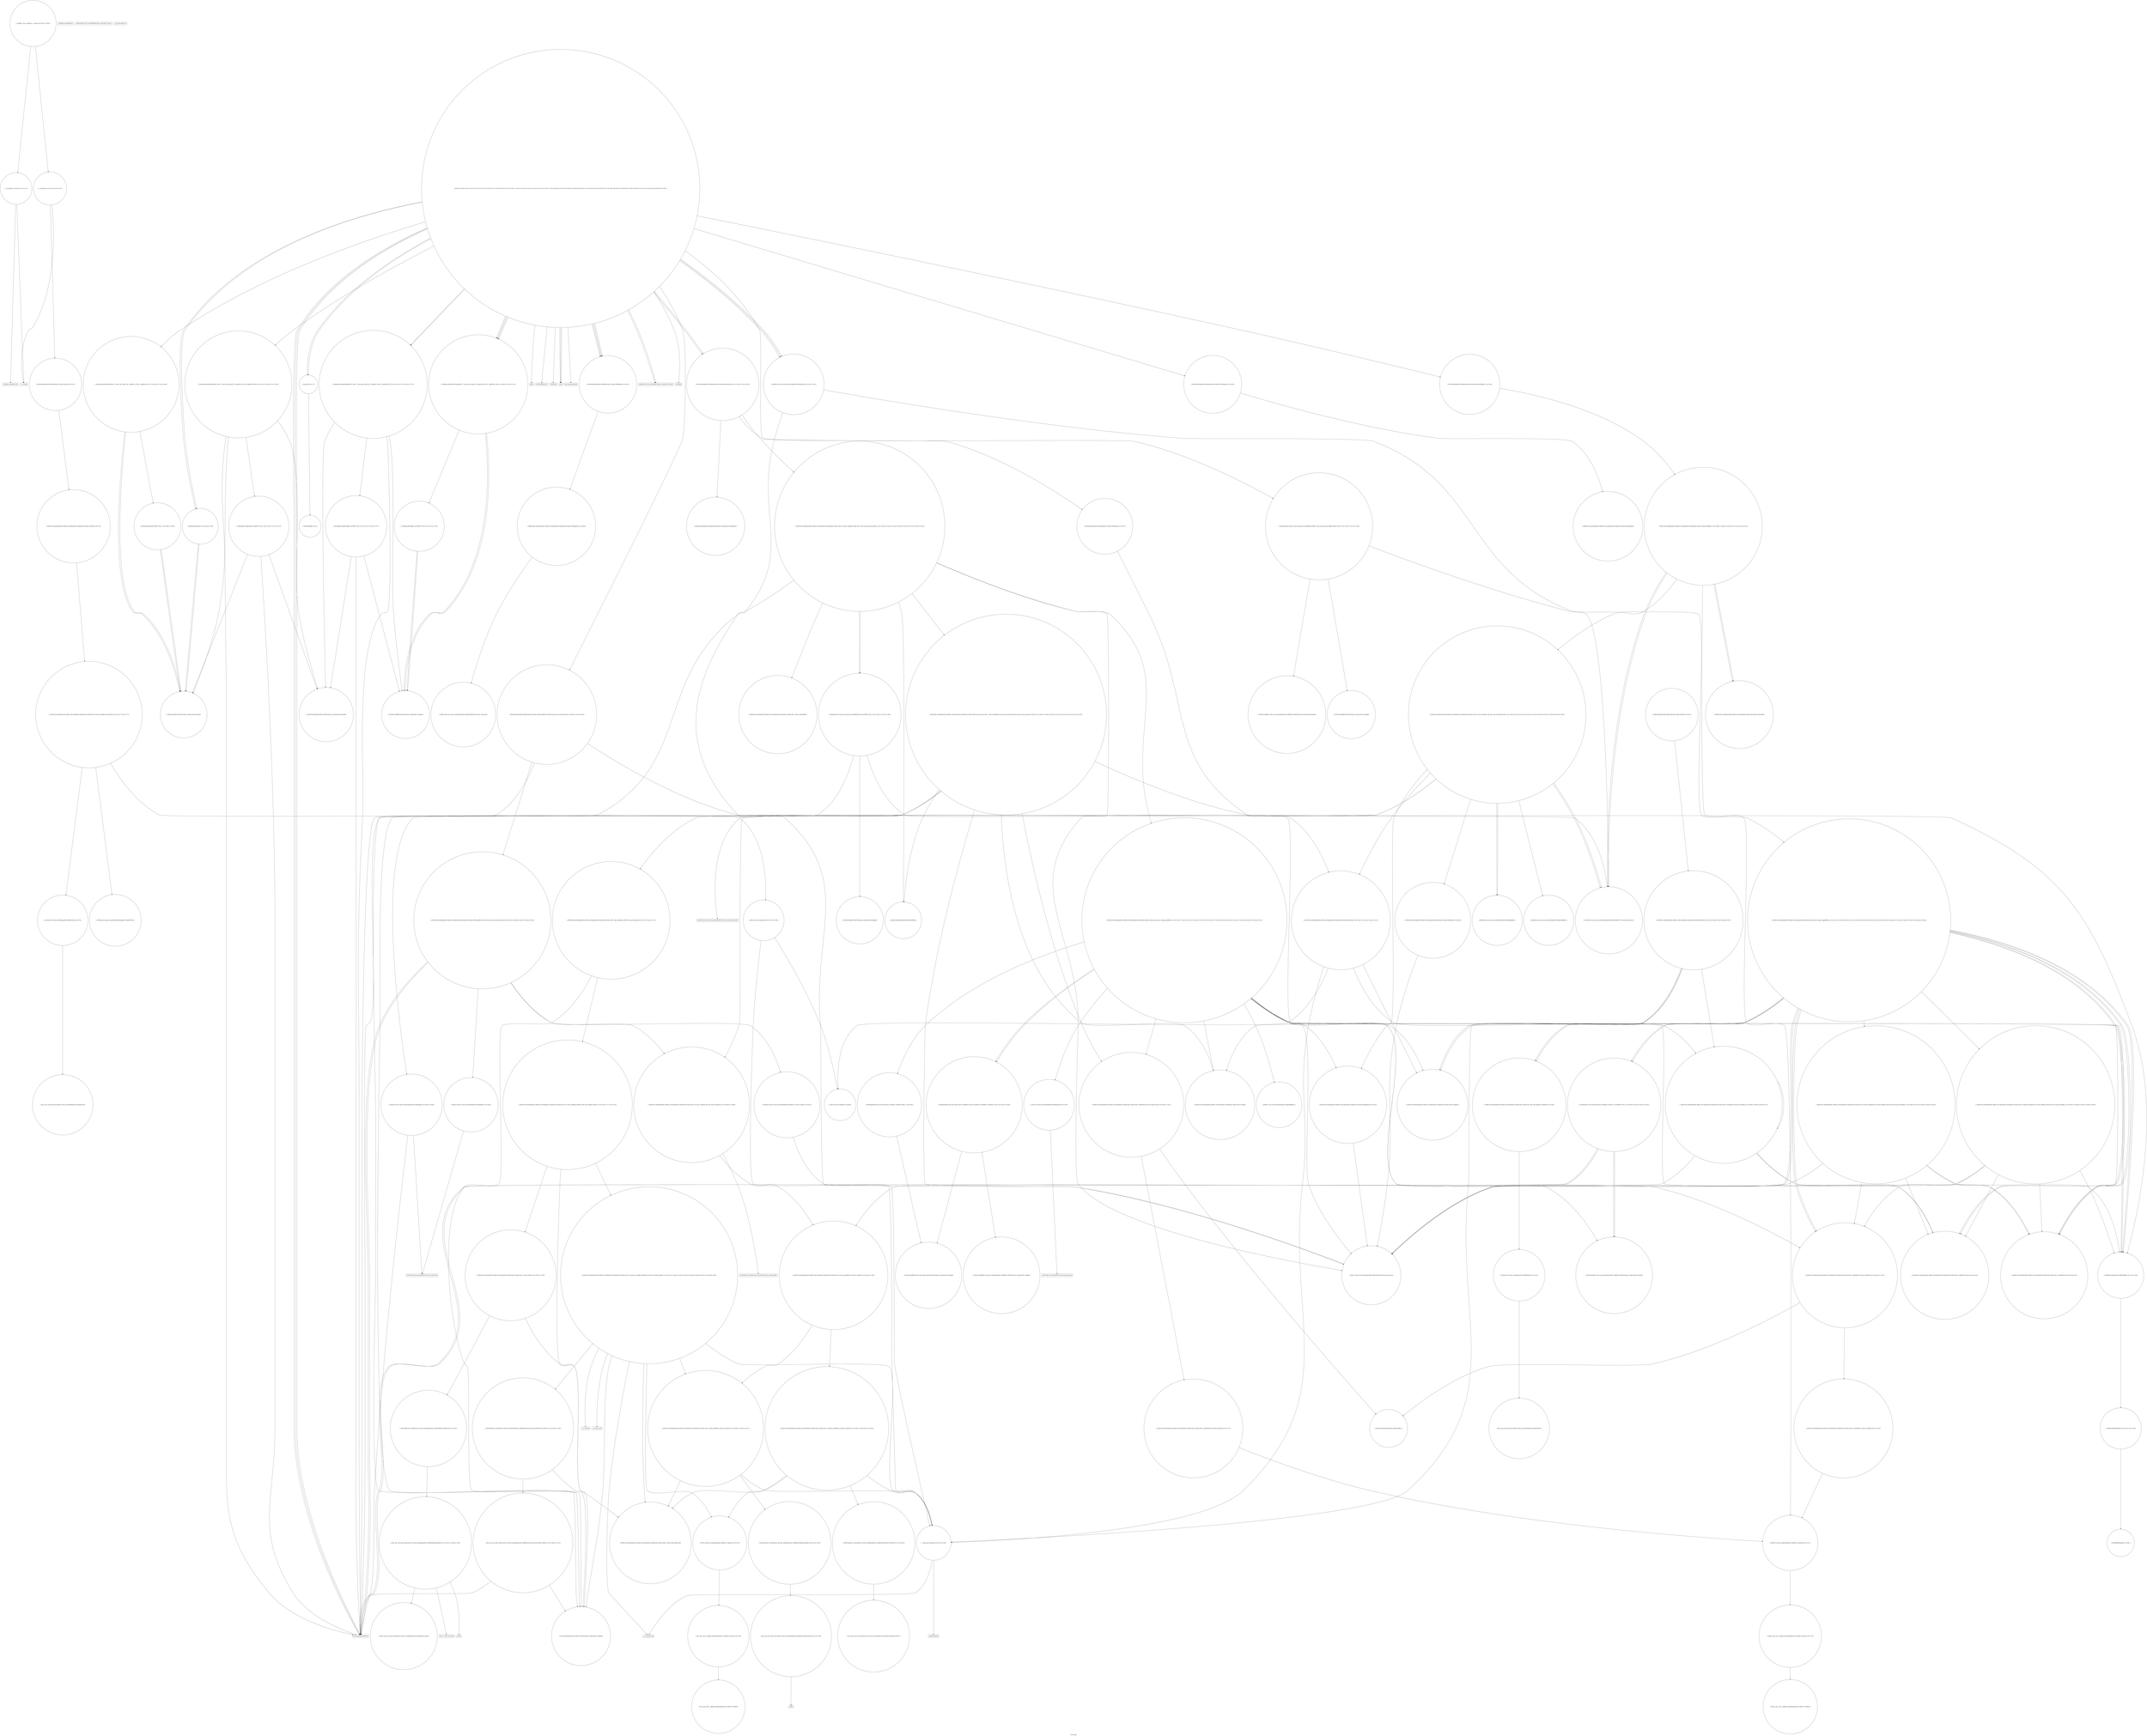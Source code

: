 digraph "Call Graph" {
	label="Call Graph";

	Node0x5614fd35d380 [shape=record,shape=circle,label="{__cxx_global_var_init|{<s0>1|<s1>2}}"];
	Node0x5614fd35d380:s0 -> Node0x5614fd35d400[color=black];
	Node0x5614fd35d380:s1 -> Node0x5614fd64a7a0[color=black];
	Node0x5614fd64e340 [shape=record,shape=circle,label="{_ZStltIiiEbRKSt4pairIT_T0_ES5_}"];
	Node0x5614fd64a9a0 [shape=record,shape=circle,label="{_Z4calciiiii|{<s0>7}}"];
	Node0x5614fd64a9a0:s0 -> Node0x5614fd64aa20[color=black];
	Node0x5614fd64bea0 [shape=record,shape=circle,label="{_ZSt7forwardIRPSt18_Rb_tree_node_baseEOT_RNSt16remove_referenceIS3_E4typeE}"];
	Node0x5614fd64ad20 [shape=record,shape=circle,label="{_ZNSt4pairIiiEaSEOS0_|{<s0>49|<s1>50}}"];
	Node0x5614fd64ad20:s0 -> Node0x5614fd64d540[color=black];
	Node0x5614fd64ad20:s1 -> Node0x5614fd64d540[color=black];
	Node0x5614fd64c220 [shape=record,shape=circle,label="{_ZNSt8_Rb_treeISt4pairIiS0_IiiEES2_St9_IdentityIS2_ESt4lessIS2_ESaIS2_EE17_M_construct_nodeIJS2_EEEvPSt13_Rb_tree_nodeIS2_EDpOT_|{<s0>181|<s1>182|<s2>183|<s3>184|<s4>185|<s5>186|<s6>187|<s7>188|<s8>189}}"];
	Node0x5614fd64c220:s0 -> Node0x5614fd64d040[color=black];
	Node0x5614fd64c220:s1 -> Node0x5614fd64d0c0[color=black];
	Node0x5614fd64c220:s2 -> Node0x5614fd64dcc0[color=black];
	Node0x5614fd64c220:s3 -> Node0x5614fd64c520[color=black];
	Node0x5614fd64c220:s4 -> Node0x5614fd64ba20[color=black];
	Node0x5614fd64c220:s5 -> Node0x5614fd64cf40[color=black];
	Node0x5614fd64c220:s6 -> Node0x5614fd64c5a0[color=black];
	Node0x5614fd64c220:s7 -> Node0x5614fd64c620[color=black];
	Node0x5614fd64c220:s8 -> Node0x5614fd64b9a0[color=black];
	Node0x5614fd64b0a0 [shape=record,shape=circle,label="{_ZNKSt3setISt4pairIiS0_IiiEESt4lessIS2_ESaIS2_EE5beginEv|{<s0>63}}"];
	Node0x5614fd64b0a0:s0 -> Node0x5614fd64ca20[color=black];
	Node0x5614fd64c5a0 [shape=record,shape=Mrecord,label="{__cxa_rethrow}"];
	Node0x5614fd64b420 [shape=record,shape=Mrecord,label="{printf}"];
	Node0x5614fd64c920 [shape=record,shape=circle,label="{_ZSt7forwardIRbEOT_RNSt16remove_referenceIS1_E4typeE}"];
	Node0x5614fd64b7a0 [shape=record,shape=circle,label="{_ZNSt15_Rb_tree_headerC2Ev|{<s0>79|<s1>80}}"];
	Node0x5614fd64b7a0:s0 -> Node0x5614fd64b8a0[color=black];
	Node0x5614fd64b7a0:s1 -> Node0x5614fd64b9a0[color=black];
	Node0x5614fd64cca0 [shape=record,shape=circle,label="{_ZNKSt23_Rb_tree_const_iteratorISt4pairIiS0_IiiEEE13_M_const_castEv|{<s0>207}}"];
	Node0x5614fd64cca0:s0 -> Node0x5614fd64ddc0[color=black];
	Node0x5614fd64bb20 [shape=record,shape=circle,label="{_ZNSt8_Rb_treeISt4pairIiS0_IiiEES2_St9_IdentityIS2_ESt4lessIS2_ESaIS2_EED2Ev|{<s0>83|<s1>84|<s2>85|<s3>86|<s4>87}}"];
	Node0x5614fd64bb20:s0 -> Node0x5614fd64bc20[color=black];
	Node0x5614fd64bb20:s1 -> Node0x5614fd64bba0[color=black];
	Node0x5614fd64bb20:s2 -> Node0x5614fd64bca0[color=black];
	Node0x5614fd64bb20:s3 -> Node0x5614fd64bca0[color=black];
	Node0x5614fd64bb20:s4 -> Node0x5614fd64b9a0[color=black];
	Node0x5614fd650860 [shape=record,shape=circle,label="{_ZNSt8_Rb_treeISt4pairIiS0_IiiEES2_St9_IdentityIS2_ESt4lessIS2_ESaIS2_EE14_M_lower_boundEPSt13_Rb_tree_nodeIS2_EPSt18_Rb_tree_node_baseRKS2_|{<s0>240|<s1>241|<s2>242|<s3>243|<s4>244}}"];
	Node0x5614fd650860:s0 -> Node0x5614fd64df40[color=black];
	Node0x5614fd650860:s1 -> Node0x5614fd64dec0[color=black];
	Node0x5614fd650860:s2 -> Node0x5614fd64bda0[color=black];
	Node0x5614fd650860:s3 -> Node0x5614fd64bd20[color=black];
	Node0x5614fd650860:s4 -> Node0x5614fd64ddc0[color=black];
	Node0x5614fd64cec0 [shape=record,shape=circle,label="{_ZNSt8_Rb_treeISt4pairIiS0_IiiEES2_St9_IdentityIS2_ESt4lessIS2_ESaIS2_EE15_M_destroy_nodeEPSt13_Rb_tree_nodeIS2_E|{<s0>95|<s1>96|<s2>97|<s3>98}}"];
	Node0x5614fd64cec0:s0 -> Node0x5614fd64d040[color=black];
	Node0x5614fd64cec0:s1 -> Node0x5614fd64d0c0[color=black];
	Node0x5614fd64cec0:s2 -> Node0x5614fd64cfc0[color=black];
	Node0x5614fd64cec0:s3 -> Node0x5614fd64b9a0[color=black];
	Node0x5614fd650be0 [shape=record,shape=circle,label="{_GLOBAL__sub_I_vepifanov_1_0.cpp|{<s0>257|<s1>258}}"];
	Node0x5614fd650be0:s0 -> Node0x5614fd35d380[color=black];
	Node0x5614fd650be0:s1 -> Node0x5614fd64a820[color=black];
	Node0x5614fd64d240 [shape=record,shape=circle,label="{_ZN9__gnu_cxx16__aligned_membufISt4pairIiS1_IiiEEE7_M_addrEv}"];
	Node0x5614fd64d5c0 [shape=record,shape=circle,label="{_ZNSt4pairIiiEC2IiiLb1EEEOT_OT0_|{<s0>108|<s1>109}}"];
	Node0x5614fd64d5c0:s0 -> Node0x5614fd64d540[color=black];
	Node0x5614fd64d5c0:s1 -> Node0x5614fd64d540[color=black];
	Node0x5614fd64d940 [shape=record,shape=circle,label="{_ZNSt8_Rb_treeISt4pairIiS0_IiiEES2_St9_IdentityIS2_ESt4lessIS2_ESaIS2_EE16_M_insert_uniqueIS2_EES0_ISt17_Rb_tree_iteratorIS2_EbEOT_|{<s0>122|<s1>123|<s2>124|<s3>125|<s4>126|<s5>127|<s6>128|<s7>129}}"];
	Node0x5614fd64d940:s0 -> Node0x5614fd64db40[color=black];
	Node0x5614fd64d940:s1 -> Node0x5614fd64dac0[color=black];
	Node0x5614fd64d940:s2 -> Node0x5614fd64dbc0[color=black];
	Node0x5614fd64d940:s3 -> Node0x5614fd64dcc0[color=black];
	Node0x5614fd64d940:s4 -> Node0x5614fd64dc40[color=black];
	Node0x5614fd64d940:s5 -> Node0x5614fd64dd40[color=black];
	Node0x5614fd64d940:s6 -> Node0x5614fd64ddc0[color=black];
	Node0x5614fd64d940:s7 -> Node0x5614fd64dd40[color=black];
	Node0x5614fd64dcc0 [shape=record,shape=circle,label="{_ZSt7forwardISt4pairIiS0_IiiEEEOT_RNSt16remove_referenceIS3_E4typeE}"];
	Node0x5614fd64e040 [shape=record,shape=circle,label="{_ZNSt8_Rb_treeISt4pairIiS0_IiiEES2_St9_IdentityIS2_ESt4lessIS2_ESaIS2_EE5beginEv|{<s0>162}}"];
	Node0x5614fd64e040:s0 -> Node0x5614fd64ddc0[color=black];
	Node0x5614fd35d400 [shape=record,shape=Mrecord,label="{_ZNSt8ios_base4InitC1Ev}"];
	Node0x5614fd64e3c0 [shape=record,shape=circle,label="{_ZNKSt9_IdentityISt4pairIiS0_IiiEEEclERKS2_}"];
	Node0x5614fd64aa20 [shape=record,shape=circle,label="{_ZSt3maxIiERKT_S2_S2_}"];
	Node0x5614fd64bf20 [shape=record,shape=Mrecord,label="{_ZSt18_Rb_tree_decrementPSt18_Rb_tree_node_base}"];
	Node0x5614fd64ada0 [shape=record,shape=circle,label="{_ZNSt3setISt4pairIiS0_IiiEESt4lessIS2_ESaIS2_EE5clearEv|{<s0>51}}"];
	Node0x5614fd64ada0:s0 -> Node0x5614fd64d8c0[color=black];
	Node0x5614fd64c2a0 [shape=record,shape=circle,label="{_ZNSt16allocator_traitsISaISt13_Rb_tree_nodeISt4pairIiS1_IiiEEEEE8allocateERS5_m|{<s0>190}}"];
	Node0x5614fd64c2a0:s0 -> Node0x5614fd64c320[color=black];
	Node0x5614fd64b120 [shape=record,shape=circle,label="{_ZNKSt23_Rb_tree_const_iteratorISt4pairIiS0_IiiEEEptEv|{<s0>64|<s1>65}}"];
	Node0x5614fd64b120:s0 -> Node0x5614fd64e4c0[color=black];
	Node0x5614fd64b120:s1 -> Node0x5614fd64b9a0[color=black];
	Node0x5614fd64c620 [shape=record,shape=Mrecord,label="{__cxa_end_catch}"];
	Node0x5614fd64b4a0 [shape=record,shape=Mrecord,label="{_ZNSolsEPFRSoS_E}"];
	Node0x5614fd64c9a0 [shape=record,shape=circle,label="{_ZNKSt8_Rb_treeISt4pairIiS0_IiiEES2_St9_IdentityIS2_ESt4lessIS2_ESaIS2_EE5emptyEv}"];
	Node0x5614fd64b820 [shape=record,shape=circle,label="{_ZN9__gnu_cxx13new_allocatorISt13_Rb_tree_nodeISt4pairIiS2_IiiEEEEC2Ev}"];
	Node0x5614fd64cd20 [shape=record,shape=Mrecord,label="{_ZSt18_Rb_tree_incrementPKSt18_Rb_tree_node_base}"];
	Node0x5614fd64bba0 [shape=record,shape=circle,label="{_ZNSt8_Rb_treeISt4pairIiS0_IiiEES2_St9_IdentityIS2_ESt4lessIS2_ESaIS2_EE8_M_eraseEPSt13_Rb_tree_nodeIS2_E|{<s0>88|<s1>89|<s2>90|<s3>91}}"];
	Node0x5614fd64bba0:s0 -> Node0x5614fd64bd20[color=black];
	Node0x5614fd64bba0:s1 -> Node0x5614fd64bba0[color=black];
	Node0x5614fd64bba0:s2 -> Node0x5614fd64bda0[color=black];
	Node0x5614fd64bba0:s3 -> Node0x5614fd64ce40[color=black];
	Node0x5614fd6508e0 [shape=record,shape=circle,label="{_ZNSt8_Rb_treeISt4pairIiS0_IiiEES2_St9_IdentityIS2_ESt4lessIS2_ESaIS2_EE14_M_upper_boundEPSt13_Rb_tree_nodeIS2_EPSt18_Rb_tree_node_baseRKS2_|{<s0>245|<s1>246|<s2>247|<s3>248|<s4>249}}"];
	Node0x5614fd6508e0:s0 -> Node0x5614fd64df40[color=black];
	Node0x5614fd6508e0:s1 -> Node0x5614fd64dec0[color=black];
	Node0x5614fd6508e0:s2 -> Node0x5614fd64bda0[color=black];
	Node0x5614fd6508e0:s3 -> Node0x5614fd64bd20[color=black];
	Node0x5614fd6508e0:s4 -> Node0x5614fd64ddc0[color=black];
	Node0x5614fd64cf40 [shape=record,shape=circle,label="{_ZNSt8_Rb_treeISt4pairIiS0_IiiEES2_St9_IdentityIS2_ESt4lessIS2_ESaIS2_EE11_M_put_nodeEPSt13_Rb_tree_nodeIS2_E|{<s0>99|<s1>100|<s2>101}}"];
	Node0x5614fd64cf40:s0 -> Node0x5614fd64d040[color=black];
	Node0x5614fd64cf40:s1 -> Node0x5614fd64d2c0[color=black];
	Node0x5614fd64cf40:s2 -> Node0x5614fd64b9a0[color=black];
	Node0x5614fd64d2c0 [shape=record,shape=circle,label="{_ZNSt16allocator_traitsISaISt13_Rb_tree_nodeISt4pairIiS1_IiiEEEEE10deallocateERS5_PS4_m|{<s0>105}}"];
	Node0x5614fd64d2c0:s0 -> Node0x5614fd64d340[color=black];
	Node0x5614fd64d640 [shape=record,shape=circle,label="{_ZSt7forwardISt4pairIiiEEOT_RNSt16remove_referenceIS2_E4typeE}"];
	Node0x5614fd64d9c0 [shape=record,shape=circle,label="{_ZSt4moveIRSt4pairIiS0_IiiEEEONSt16remove_referenceIT_E4typeEOS5_}"];
	Node0x5614fd64dd40 [shape=record,shape=circle,label="{_ZNSt4pairISt17_Rb_tree_iteratorIS_IiS_IiiEEEbEC2IS3_bLb1EEEOT_OT0_|{<s0>156|<s1>157|<s2>158}}"];
	Node0x5614fd64dd40:s0 -> Node0x5614fd64c720[color=black];
	Node0x5614fd64dd40:s1 -> Node0x5614fd64afa0[color=black];
	Node0x5614fd64dd40:s2 -> Node0x5614fd64c7a0[color=black];
	Node0x5614fd64e0c0 [shape=record,shape=circle,label="{_ZNSt4pairIPSt18_Rb_tree_node_baseS1_EC2IRPSt13_Rb_tree_nodeIS_IiS_IiiEEERS1_Lb1EEEOT_OT0_|{<s0>163|<s1>164}}"];
	Node0x5614fd64e0c0:s0 -> Node0x5614fd64be20[color=black];
	Node0x5614fd64e0c0:s1 -> Node0x5614fd64bea0[color=black];
	Node0x5614fd64a720 [shape=record,shape=Mrecord,label="{_ZNSt8ios_base4InitD1Ev}"];
	Node0x5614fd64e440 [shape=record,shape=circle,label="{_ZNSt8_Rb_treeISt4pairIiS0_IiiEES2_St9_IdentityIS2_ESt4lessIS2_ESaIS2_EE8_S_valueEPKSt13_Rb_tree_nodeIS2_E|{<s0>170}}"];
	Node0x5614fd64e440:s0 -> Node0x5614fd64e4c0[color=black];
	Node0x5614fd64aaa0 [shape=record,shape=circle,label="{main|{<s0>8|<s1>9|<s2>10|<s3>11|<s4>12|<s5>13|<s6>14|<s7>15|<s8>16|<s9>17|<s10>18|<s11>19|<s12>20|<s13>21|<s14>22|<s15>23|<s16>24|<s17>25|<s18>26|<s19>27|<s20>28|<s21>29|<s22>30|<s23>31|<s24>32|<s25>33|<s26>34|<s27>35|<s28>36|<s29>37|<s30>38|<s31>39|<s32>40|<s33>41|<s34>42|<s35>43|<s36>44|<s37>45}}"];
	Node0x5614fd64aaa0:s0 -> Node0x5614fd64ab20[color=black];
	Node0x5614fd64aaa0:s1 -> Node0x5614fd64aba0[color=black];
	Node0x5614fd64aaa0:s2 -> Node0x5614fd64aba0[color=black];
	Node0x5614fd64aaa0:s3 -> Node0x5614fd64aba0[color=black];
	Node0x5614fd64aaa0:s4 -> Node0x5614fd64ac20[color=black];
	Node0x5614fd64aaa0:s5 -> Node0x5614fd64aca0[color=black];
	Node0x5614fd64aaa0:s6 -> Node0x5614fd64ad20[color=black];
	Node0x5614fd64aaa0:s7 -> Node0x5614fd64ada0[color=black];
	Node0x5614fd64aaa0:s8 -> Node0x5614fd64af20[color=black];
	Node0x5614fd64aaa0:s9 -> Node0x5614fd64aea0[color=black];
	Node0x5614fd64aaa0:s10 -> Node0x5614fd64afa0[color=black];
	Node0x5614fd64aaa0:s11 -> Node0x5614fd64ae20[color=black];
	Node0x5614fd64aaa0:s12 -> Node0x5614fd64a9a0[color=black];
	Node0x5614fd64aaa0:s13 -> Node0x5614fd64af20[color=black];
	Node0x5614fd64aaa0:s14 -> Node0x5614fd64ad20[color=black];
	Node0x5614fd64aaa0:s15 -> Node0x5614fd64b020[color=black];
	Node0x5614fd64aaa0:s16 -> Node0x5614fd64b0a0[color=black];
	Node0x5614fd64aaa0:s17 -> Node0x5614fd64b120[color=black];
	Node0x5614fd64aaa0:s18 -> Node0x5614fd64b0a0[color=black];
	Node0x5614fd64aaa0:s19 -> Node0x5614fd64b120[color=black];
	Node0x5614fd64aaa0:s20 -> Node0x5614fd64b0a0[color=black];
	Node0x5614fd64aaa0:s21 -> Node0x5614fd64b120[color=black];
	Node0x5614fd64aaa0:s22 -> Node0x5614fd64b0a0[color=black];
	Node0x5614fd64aaa0:s23 -> Node0x5614fd64b1a0[color=black];
	Node0x5614fd64aaa0:s24 -> Node0x5614fd64a9a0[color=black];
	Node0x5614fd64aaa0:s25 -> Node0x5614fd64af20[color=black];
	Node0x5614fd64aaa0:s26 -> Node0x5614fd64b2a0[color=black];
	Node0x5614fd64aaa0:s27 -> Node0x5614fd64afa0[color=black];
	Node0x5614fd64aaa0:s28 -> Node0x5614fd64b220[color=black];
	Node0x5614fd64aaa0:s29 -> Node0x5614fd64af20[color=black];
	Node0x5614fd64aaa0:s30 -> Node0x5614fd64b2a0[color=black];
	Node0x5614fd64aaa0:s31 -> Node0x5614fd64afa0[color=black];
	Node0x5614fd64aaa0:s32 -> Node0x5614fd64ae20[color=black];
	Node0x5614fd64aaa0:s33 -> Node0x5614fd64b320[color=black];
	Node0x5614fd64aaa0:s34 -> Node0x5614fd64b3a0[color=black];
	Node0x5614fd64aaa0:s35 -> Node0x5614fd64b320[color=black];
	Node0x5614fd64aaa0:s36 -> Node0x5614fd64b420[color=black];
	Node0x5614fd64aaa0:s37 -> Node0x5614fd64b4a0[color=black];
	Node0x5614fd64bfa0 [shape=record,shape=circle,label="{_ZNSt8_Rb_treeISt4pairIiS0_IiiEES2_St9_IdentityIS2_ESt4lessIS2_ESaIS2_EE8_S_valueEPKSt18_Rb_tree_node_base|{<s0>173}}"];
	Node0x5614fd64bfa0:s0 -> Node0x5614fd64e4c0[color=black];
	Node0x5614fd64ae20 [shape=record,shape=circle,label="{_ZNSt3setISt4pairIiS0_IiiEESt4lessIS2_ESaIS2_EE6insertEOS2_|{<s0>52|<s1>53|<s2>54}}"];
	Node0x5614fd64ae20:s0 -> Node0x5614fd64d9c0[color=black];
	Node0x5614fd64ae20:s1 -> Node0x5614fd64d940[color=black];
	Node0x5614fd64ae20:s2 -> Node0x5614fd64da40[color=black];
	Node0x5614fd64c320 [shape=record,shape=circle,label="{_ZN9__gnu_cxx13new_allocatorISt13_Rb_tree_nodeISt4pairIiS2_IiiEEEE8allocateEmPKv|{<s0>191|<s1>192|<s2>193}}"];
	Node0x5614fd64c320:s0 -> Node0x5614fd64c3a0[color=black];
	Node0x5614fd64c320:s1 -> Node0x5614fd64c420[color=black];
	Node0x5614fd64c320:s2 -> Node0x5614fd64c4a0[color=black];
	Node0x5614fd64b1a0 [shape=record,shape=circle,label="{_ZNSt3setISt4pairIiS0_IiiEESt4lessIS2_ESaIS2_EE5eraseB5cxx11ESt23_Rb_tree_const_iteratorIS2_E|{<s0>66|<s1>67|<s2>68}}"];
	Node0x5614fd64b1a0:s0 -> Node0x5614fd64afa0[color=black];
	Node0x5614fd64b1a0:s1 -> Node0x5614fd64cb20[color=black];
	Node0x5614fd64b1a0:s2 -> Node0x5614fd64c8a0[color=black];
	Node0x5614fd64c6a0 [shape=record,shape=circle,label="{_ZN9__gnu_cxx13new_allocatorISt13_Rb_tree_nodeISt4pairIiS2_IiiEEEE9constructIS4_JS4_EEEvPT_DpOT0_|{<s0>196|<s1>197}}"];
	Node0x5614fd64c6a0:s0 -> Node0x5614fd64dcc0[color=black];
	Node0x5614fd64c6a0:s1 -> Node0x5614fd64afa0[color=black];
	Node0x5614fd64b520 [shape=record,shape=Mrecord,label="{_ZSt4endlIcSt11char_traitsIcEERSt13basic_ostreamIT_T0_ES6_}"];
	Node0x5614fd64ca20 [shape=record,shape=circle,label="{_ZNKSt8_Rb_treeISt4pairIiS0_IiiEES2_St9_IdentityIS2_ESt4lessIS2_ESaIS2_EE5beginEv|{<s0>198}}"];
	Node0x5614fd64ca20:s0 -> Node0x5614fd64caa0[color=black];
	Node0x5614fd64b8a0 [shape=record,shape=circle,label="{_ZNSt15_Rb_tree_header8_M_resetEv}"];
	Node0x5614fd64cda0 [shape=record,shape=Mrecord,label="{_ZSt28_Rb_tree_rebalance_for_erasePSt18_Rb_tree_node_baseRS_}"];
	Node0x5614fd64bc20 [shape=record,shape=circle,label="{_ZNSt8_Rb_treeISt4pairIiS0_IiiEES2_St9_IdentityIS2_ESt4lessIS2_ESaIS2_EE8_M_beginEv}"];
	Node0x5614fd650960 [shape=record,shape=circle,label="{_ZNSt4pairISt17_Rb_tree_iteratorIS_IiS_IiiEEES3_EC2IS3_S3_Lb1EEEOT_OT0_|{<s0>250|<s1>251|<s2>252|<s3>253}}"];
	Node0x5614fd650960:s0 -> Node0x5614fd64c720[color=black];
	Node0x5614fd650960:s1 -> Node0x5614fd64afa0[color=black];
	Node0x5614fd650960:s2 -> Node0x5614fd64c720[color=black];
	Node0x5614fd650960:s3 -> Node0x5614fd64afa0[color=black];
	Node0x5614fd64cfc0 [shape=record,shape=circle,label="{_ZNSt16allocator_traitsISaISt13_Rb_tree_nodeISt4pairIiS1_IiiEEEEE7destroyIS3_EEvRS5_PT_|{<s0>102}}"];
	Node0x5614fd64cfc0:s0 -> Node0x5614fd64d140[color=black];
	Node0x5614fd64d340 [shape=record,shape=circle,label="{_ZN9__gnu_cxx13new_allocatorISt13_Rb_tree_nodeISt4pairIiS2_IiiEEEE10deallocateEPS5_m|{<s0>106}}"];
	Node0x5614fd64d340:s0 -> Node0x5614fd64d3c0[color=black];
	Node0x5614fd64d6c0 [shape=record,shape=circle,label="{_ZNSt4pairIiS_IiiEEC2IiS0_Lb1EEEOT_OT0_|{<s0>110|<s1>111|<s2>112}}"];
	Node0x5614fd64d6c0:s0 -> Node0x5614fd64d540[color=black];
	Node0x5614fd64d6c0:s1 -> Node0x5614fd64d640[color=black];
	Node0x5614fd64d6c0:s2 -> Node0x5614fd64afa0[color=black];
	Node0x5614fd64da40 [shape=record,shape=circle,label="{_ZNSt4pairISt23_Rb_tree_const_iteratorIS_IiS_IiiEEEbEC2IRSt17_Rb_tree_iteratorIS2_ERbLb1EEEOT_OT0_|{<s0>130|<s1>131|<s2>132}}"];
	Node0x5614fd64da40:s0 -> Node0x5614fd64c820[color=black];
	Node0x5614fd64da40:s1 -> Node0x5614fd64c8a0[color=black];
	Node0x5614fd64da40:s2 -> Node0x5614fd64c920[color=black];
	Node0x5614fd64ddc0 [shape=record,shape=circle,label="{_ZNSt17_Rb_tree_iteratorISt4pairIiS0_IiiEEEC2EPSt18_Rb_tree_node_base}"];
	Node0x5614fd64e140 [shape=record,shape=circle,label="{_ZNSt17_Rb_tree_iteratorISt4pairIiS0_IiiEEEmmEv|{<s0>165}}"];
	Node0x5614fd64e140:s0 -> Node0x5614fd64bf20[color=black];
	Node0x5614fd64a7a0 [shape=record,shape=Mrecord,label="{__cxa_atexit}"];
	Node0x5614fd64e4c0 [shape=record,shape=circle,label="{_ZNKSt13_Rb_tree_nodeISt4pairIiS0_IiiEEE9_M_valptrEv|{<s0>171}}"];
	Node0x5614fd64e4c0:s0 -> Node0x5614fd64e540[color=black];
	Node0x5614fd64ab20 [shape=record,shape=Mrecord,label="{_ZNSirsERi}"];
	Node0x5614fd64c020 [shape=record,shape=circle,label="{_ZNKSt8_Rb_treeISt4pairIiS0_IiiEES2_St9_IdentityIS2_ESt4lessIS2_ESaIS2_EE11_Alloc_nodeclIS2_EEPSt13_Rb_tree_nodeIS2_EOT_|{<s0>174|<s1>175}}"];
	Node0x5614fd64c020:s0 -> Node0x5614fd64dcc0[color=black];
	Node0x5614fd64c020:s1 -> Node0x5614fd64c120[color=black];
	Node0x5614fd64aea0 [shape=record,shape=circle,label="{_ZSt9make_pairIiSt4pairIiiEES0_INSt17__decay_and_stripIT_E6__typeENS2_IT0_E6__typeEEOS3_OS6_|{<s0>55|<s1>56|<s2>57|<s3>58}}"];
	Node0x5614fd64aea0:s0 -> Node0x5614fd64d540[color=black];
	Node0x5614fd64aea0:s1 -> Node0x5614fd64d640[color=black];
	Node0x5614fd64aea0:s2 -> Node0x5614fd64d6c0[color=black];
	Node0x5614fd64aea0:s3 -> Node0x5614fd64afa0[color=black];
	Node0x5614fd64c3a0 [shape=record,shape=circle,label="{_ZNK9__gnu_cxx13new_allocatorISt13_Rb_tree_nodeISt4pairIiS2_IiiEEEE8max_sizeEv}"];
	Node0x5614fd64b220 [shape=record,shape=circle,label="{_ZNSt3setISt4pairIiS0_IiiEESt4lessIS2_ESaIS2_EE5eraseERKS2_|{<s0>69}}"];
	Node0x5614fd64b220:s0 -> Node0x5614fd650660[color=black];
	Node0x5614fd64c720 [shape=record,shape=circle,label="{_ZSt7forwardISt17_Rb_tree_iteratorISt4pairIiS1_IiiEEEEOT_RNSt16remove_referenceIS5_E4typeE}"];
	Node0x5614fd64b5a0 [shape=record,shape=circle,label="{_ZNSt8_Rb_treeISt4pairIiS0_IiiEES2_St9_IdentityIS2_ESt4lessIS2_ESaIS2_EEC2Ev|{<s0>74}}"];
	Node0x5614fd64b5a0:s0 -> Node0x5614fd64b620[color=black];
	Node0x5614fd64caa0 [shape=record,shape=circle,label="{_ZNSt23_Rb_tree_const_iteratorISt4pairIiS0_IiiEEEC2EPKSt18_Rb_tree_node_base}"];
	Node0x5614fd64b920 [shape=record,shape=Mrecord,label="{__gxx_personality_v0}"];
	Node0x5614fd650660 [shape=record,shape=circle,label="{_ZNSt8_Rb_treeISt4pairIiS0_IiiEES2_St9_IdentityIS2_ESt4lessIS2_ESaIS2_EE5eraseERKS2_|{<s0>208|<s1>209|<s2>210|<s3>211|<s4>212|<s5>213}}"];
	Node0x5614fd650660:s0 -> Node0x5614fd6506e0[color=black];
	Node0x5614fd650660:s1 -> Node0x5614fd650760[color=black];
	Node0x5614fd650660:s2 -> Node0x5614fd64c8a0[color=black];
	Node0x5614fd650660:s3 -> Node0x5614fd64c8a0[color=black];
	Node0x5614fd650660:s4 -> Node0x5614fd6507e0[color=black];
	Node0x5614fd650660:s5 -> Node0x5614fd650760[color=black];
	Node0x5614fd64bca0 [shape=record,shape=circle,label="{_ZNSt8_Rb_treeISt4pairIiS0_IiiEES2_St9_IdentityIS2_ESt4lessIS2_ESaIS2_EE13_Rb_tree_implIS6_Lb1EED2Ev|{<s0>92}}"];
	Node0x5614fd64bca0:s0 -> Node0x5614fd64d440[color=black];
	Node0x5614fd6509e0 [shape=record,shape=circle,label="{_ZNKSt23_Rb_tree_const_iteratorISt4pairIiS0_IiiEEEeqERKS3_}"];
	Node0x5614fd64d040 [shape=record,shape=circle,label="{_ZNSt8_Rb_treeISt4pairIiS0_IiiEES2_St9_IdentityIS2_ESt4lessIS2_ESaIS2_EE21_M_get_Node_allocatorEv}"];
	Node0x5614fd64d3c0 [shape=record,shape=Mrecord,label="{_ZdlPv}"];
	Node0x5614fd64d740 [shape=record,shape=circle,label="{_ZSt7forwardIRiEOT_RNSt16remove_referenceIS1_E4typeE}"];
	Node0x5614fd64dac0 [shape=record,shape=circle,label="{_ZNSt8_Rb_treeISt4pairIiS0_IiiEES2_St9_IdentityIS2_ESt4lessIS2_ESaIS2_EE24_M_get_insert_unique_posERKS2_|{<s0>133|<s1>134|<s2>135|<s3>136|<s4>137|<s5>138|<s6>139|<s7>140|<s8>141|<s9>142|<s10>143|<s11>144|<s12>145|<s13>146|<s14>147}}"];
	Node0x5614fd64dac0:s0 -> Node0x5614fd64bc20[color=black];
	Node0x5614fd64dac0:s1 -> Node0x5614fd64de40[color=black];
	Node0x5614fd64dac0:s2 -> Node0x5614fd64df40[color=black];
	Node0x5614fd64dac0:s3 -> Node0x5614fd64dec0[color=black];
	Node0x5614fd64dac0:s4 -> Node0x5614fd64bda0[color=black];
	Node0x5614fd64dac0:s5 -> Node0x5614fd64bd20[color=black];
	Node0x5614fd64dac0:s6 -> Node0x5614fd64ddc0[color=black];
	Node0x5614fd64dac0:s7 -> Node0x5614fd64e040[color=black];
	Node0x5614fd64dac0:s8 -> Node0x5614fd64dfc0[color=black];
	Node0x5614fd64dac0:s9 -> Node0x5614fd64e0c0[color=black];
	Node0x5614fd64dac0:s10 -> Node0x5614fd64e140[color=black];
	Node0x5614fd64dac0:s11 -> Node0x5614fd64e1c0[color=black];
	Node0x5614fd64dac0:s12 -> Node0x5614fd64dec0[color=black];
	Node0x5614fd64dac0:s13 -> Node0x5614fd64e0c0[color=black];
	Node0x5614fd64dac0:s14 -> Node0x5614fd64e240[color=black];
	Node0x5614fd64de40 [shape=record,shape=circle,label="{_ZNSt8_Rb_treeISt4pairIiS0_IiiEES2_St9_IdentityIS2_ESt4lessIS2_ESaIS2_EE6_M_endEv}"];
	Node0x5614fd64e1c0 [shape=record,shape=circle,label="{_ZNSt8_Rb_treeISt4pairIiS0_IiiEES2_St9_IdentityIS2_ESt4lessIS2_ESaIS2_EE6_S_keyEPKSt18_Rb_tree_node_base|{<s0>166|<s1>167}}"];
	Node0x5614fd64e1c0:s0 -> Node0x5614fd64bfa0[color=black];
	Node0x5614fd64e1c0:s1 -> Node0x5614fd64e3c0[color=black];
	Node0x5614fd64a820 [shape=record,shape=circle,label="{__cxx_global_var_init.1|{<s0>3|<s1>4}}"];
	Node0x5614fd64a820:s0 -> Node0x5614fd64a8a0[color=black];
	Node0x5614fd64a820:s1 -> Node0x5614fd64a7a0[color=black];
	Node0x5614fd64e540 [shape=record,shape=circle,label="{_ZNK9__gnu_cxx16__aligned_membufISt4pairIiS1_IiiEEE6_M_ptrEv|{<s0>172}}"];
	Node0x5614fd64e540:s0 -> Node0x5614fd64e5c0[color=black];
	Node0x5614fd64aba0 [shape=record,shape=Mrecord,label="{scanf}"];
	Node0x5614fd64c0a0 [shape=record,shape=Mrecord,label="{_ZSt29_Rb_tree_insert_and_rebalancebPSt18_Rb_tree_node_baseS0_RS_}"];
	Node0x5614fd64af20 [shape=record,shape=circle,label="{_ZSt9make_pairIRiS0_ESt4pairINSt17__decay_and_stripIT_E6__typeENS2_IT0_E6__typeEEOS3_OS6_|{<s0>59|<s1>60|<s2>61}}"];
	Node0x5614fd64af20:s0 -> Node0x5614fd64d740[color=black];
	Node0x5614fd64af20:s1 -> Node0x5614fd64d740[color=black];
	Node0x5614fd64af20:s2 -> Node0x5614fd64d7c0[color=black];
	Node0x5614fd64c420 [shape=record,shape=Mrecord,label="{_ZSt17__throw_bad_allocv}"];
	Node0x5614fd64b2a0 [shape=record,shape=circle,label="{_ZSt9make_pairIRiSt4pairIiiEES1_INSt17__decay_and_stripIT_E6__typeENS3_IT0_E6__typeEEOS4_OS7_|{<s0>70|<s1>71|<s2>72|<s3>73}}"];
	Node0x5614fd64b2a0:s0 -> Node0x5614fd64d740[color=black];
	Node0x5614fd64b2a0:s1 -> Node0x5614fd64d640[color=black];
	Node0x5614fd64b2a0:s2 -> Node0x5614fd64d840[color=black];
	Node0x5614fd64b2a0:s3 -> Node0x5614fd64afa0[color=black];
	Node0x5614fd64c7a0 [shape=record,shape=circle,label="{_ZSt7forwardIbEOT_RNSt16remove_referenceIS0_E4typeE}"];
	Node0x5614fd64b620 [shape=record,shape=circle,label="{_ZNSt8_Rb_treeISt4pairIiS0_IiiEES2_St9_IdentityIS2_ESt4lessIS2_ESaIS2_EE13_Rb_tree_implIS6_Lb1EEC2Ev|{<s0>75|<s1>76|<s2>77}}"];
	Node0x5614fd64b620:s0 -> Node0x5614fd64b6a0[color=black];
	Node0x5614fd64b620:s1 -> Node0x5614fd64b720[color=black];
	Node0x5614fd64b620:s2 -> Node0x5614fd64b7a0[color=black];
	Node0x5614fd64cb20 [shape=record,shape=circle,label="{_ZNSt8_Rb_treeISt4pairIiS0_IiiEES2_St9_IdentityIS2_ESt4lessIS2_ESaIS2_EE5eraseB5cxx11ESt23_Rb_tree_const_iteratorIS2_E|{<s0>199|<s1>200|<s2>201|<s3>202|<s4>203}}"];
	Node0x5614fd64cb20:s0 -> Node0x5614fd64afa0[color=black];
	Node0x5614fd64cb20:s1 -> Node0x5614fd64cba0[color=black];
	Node0x5614fd64cb20:s2 -> Node0x5614fd64afa0[color=black];
	Node0x5614fd64cb20:s3 -> Node0x5614fd64cc20[color=black];
	Node0x5614fd64cb20:s4 -> Node0x5614fd64cca0[color=black];
	Node0x5614fd64b9a0 [shape=record,shape=circle,label="{__clang_call_terminate|{<s0>81|<s1>82}}"];
	Node0x5614fd64b9a0:s0 -> Node0x5614fd64ba20[color=black];
	Node0x5614fd64b9a0:s1 -> Node0x5614fd64baa0[color=black];
	Node0x5614fd6506e0 [shape=record,shape=circle,label="{_ZNSt8_Rb_treeISt4pairIiS0_IiiEES2_St9_IdentityIS2_ESt4lessIS2_ESaIS2_EE11equal_rangeERKS2_|{<s0>214|<s1>215|<s2>216|<s3>217|<s4>218|<s5>219|<s6>220|<s7>221|<s8>222|<s9>223|<s10>224|<s11>225|<s12>226|<s13>227|<s14>228|<s15>229}}"];
	Node0x5614fd6506e0:s0 -> Node0x5614fd64bc20[color=black];
	Node0x5614fd6506e0:s1 -> Node0x5614fd64de40[color=black];
	Node0x5614fd6506e0:s2 -> Node0x5614fd64df40[color=black];
	Node0x5614fd6506e0:s3 -> Node0x5614fd64dec0[color=black];
	Node0x5614fd6506e0:s4 -> Node0x5614fd64bd20[color=black];
	Node0x5614fd6506e0:s5 -> Node0x5614fd64df40[color=black];
	Node0x5614fd6506e0:s6 -> Node0x5614fd64dec0[color=black];
	Node0x5614fd6506e0:s7 -> Node0x5614fd64bda0[color=black];
	Node0x5614fd6506e0:s8 -> Node0x5614fd64bda0[color=black];
	Node0x5614fd6506e0:s9 -> Node0x5614fd64bd20[color=black];
	Node0x5614fd6506e0:s10 -> Node0x5614fd650860[color=black];
	Node0x5614fd6506e0:s11 -> Node0x5614fd6508e0[color=black];
	Node0x5614fd6506e0:s12 -> Node0x5614fd650960[color=black];
	Node0x5614fd6506e0:s13 -> Node0x5614fd64ddc0[color=black];
	Node0x5614fd6506e0:s14 -> Node0x5614fd64ddc0[color=black];
	Node0x5614fd6506e0:s15 -> Node0x5614fd650960[color=black];
	Node0x5614fd64bd20 [shape=record,shape=circle,label="{_ZNSt8_Rb_treeISt4pairIiS0_IiiEES2_St9_IdentityIS2_ESt4lessIS2_ESaIS2_EE8_S_rightEPSt18_Rb_tree_node_base}"];
	Node0x5614fd650a60 [shape=record,shape=circle,label="{_ZNSt8_Rb_treeISt4pairIiS0_IiiEES2_St9_IdentityIS2_ESt4lessIS2_ESaIS2_EE3endEv|{<s0>254}}"];
	Node0x5614fd650a60:s0 -> Node0x5614fd64ddc0[color=black];
	Node0x5614fd64d0c0 [shape=record,shape=circle,label="{_ZNSt13_Rb_tree_nodeISt4pairIiS0_IiiEEE9_M_valptrEv|{<s0>103}}"];
	Node0x5614fd64d0c0:s0 -> Node0x5614fd64d1c0[color=black];
	Node0x5614fd64d440 [shape=record,shape=circle,label="{_ZNSaISt13_Rb_tree_nodeISt4pairIiS0_IiiEEEED2Ev|{<s0>107}}"];
	Node0x5614fd64d440:s0 -> Node0x5614fd64d4c0[color=black];
	Node0x5614fd64d7c0 [shape=record,shape=circle,label="{_ZNSt4pairIiiEC2IRiS2_Lb1EEEOT_OT0_|{<s0>113|<s1>114}}"];
	Node0x5614fd64d7c0:s0 -> Node0x5614fd64d740[color=black];
	Node0x5614fd64d7c0:s1 -> Node0x5614fd64d740[color=black];
	Node0x5614fd64db40 [shape=record,shape=circle,label="{_ZNKSt9_IdentityISt4pairIiS0_IiiEEEclERS2_}"];
	Node0x5614fd64dec0 [shape=record,shape=circle,label="{_ZNKSt4lessISt4pairIiS0_IiiEEEclERKS2_S5_|{<s0>159}}"];
	Node0x5614fd64dec0:s0 -> Node0x5614fd64e2c0[color=black];
	Node0x5614fd64e240 [shape=record,shape=circle,label="{_ZNSt4pairIPSt18_Rb_tree_node_baseS1_EC2IRS1_Lb1EEEOT_RKS1_|{<s0>168}}"];
	Node0x5614fd64e240:s0 -> Node0x5614fd64bea0[color=black];
	Node0x5614fd64a8a0 [shape=record,shape=circle,label="{_ZNSt3setISt4pairIiS0_IiiEESt4lessIS2_ESaIS2_EEC2Ev|{<s0>5}}"];
	Node0x5614fd64a8a0:s0 -> Node0x5614fd64b5a0[color=black];
	Node0x5614fd64e5c0 [shape=record,shape=circle,label="{_ZNK9__gnu_cxx16__aligned_membufISt4pairIiS1_IiiEEE7_M_addrEv}"];
	Node0x5614fd64ac20 [shape=record,shape=Mrecord,label="{llvm.memset.p0i8.i64}"];
	Node0x5614fd64c120 [shape=record,shape=circle,label="{_ZNSt8_Rb_treeISt4pairIiS0_IiiEES2_St9_IdentityIS2_ESt4lessIS2_ESaIS2_EE14_M_create_nodeIJS2_EEEPSt13_Rb_tree_nodeIS2_EDpOT_|{<s0>176|<s1>177|<s2>178}}"];
	Node0x5614fd64c120:s0 -> Node0x5614fd64c1a0[color=black];
	Node0x5614fd64c120:s1 -> Node0x5614fd64dcc0[color=black];
	Node0x5614fd64c120:s2 -> Node0x5614fd64c220[color=black];
	Node0x5614fd64afa0 [shape=record,shape=Mrecord,label="{llvm.memcpy.p0i8.p0i8.i64}"];
	Node0x5614fd64c4a0 [shape=record,shape=Mrecord,label="{_Znwm}"];
	Node0x5614fd64b320 [shape=record,shape=Mrecord,label="{_ZStlsISt11char_traitsIcEERSt13basic_ostreamIcT_ES5_PKc}"];
	Node0x5614fd64c820 [shape=record,shape=circle,label="{_ZSt7forwardIRSt17_Rb_tree_iteratorISt4pairIiS1_IiiEEEEOT_RNSt16remove_referenceIS6_E4typeE}"];
	Node0x5614fd64b6a0 [shape=record,shape=circle,label="{_ZNSaISt13_Rb_tree_nodeISt4pairIiS0_IiiEEEEC2Ev|{<s0>78}}"];
	Node0x5614fd64b6a0:s0 -> Node0x5614fd64b820[color=black];
	Node0x5614fd64cba0 [shape=record,shape=circle,label="{_ZNSt23_Rb_tree_const_iteratorISt4pairIiS0_IiiEEEppEv|{<s0>204}}"];
	Node0x5614fd64cba0:s0 -> Node0x5614fd64cd20[color=black];
	Node0x5614fd64ba20 [shape=record,shape=Mrecord,label="{__cxa_begin_catch}"];
	Node0x5614fd650760 [shape=record,shape=circle,label="{_ZNKSt8_Rb_treeISt4pairIiS0_IiiEES2_St9_IdentityIS2_ESt4lessIS2_ESaIS2_EE4sizeEv}"];
	Node0x5614fd64bda0 [shape=record,shape=circle,label="{_ZNSt8_Rb_treeISt4pairIiS0_IiiEES2_St9_IdentityIS2_ESt4lessIS2_ESaIS2_EE7_S_leftEPSt18_Rb_tree_node_base}"];
	Node0x5614fd650ae0 [shape=record,shape=circle,label="{_ZNKSt23_Rb_tree_const_iteratorISt4pairIiS0_IiiEEEneERKS3_}"];
	Node0x5614fd64d140 [shape=record,shape=circle,label="{_ZN9__gnu_cxx13new_allocatorISt13_Rb_tree_nodeISt4pairIiS2_IiiEEEE7destroyIS4_EEvPT_}"];
	Node0x5614fd64d4c0 [shape=record,shape=circle,label="{_ZN9__gnu_cxx13new_allocatorISt13_Rb_tree_nodeISt4pairIiS2_IiiEEEED2Ev}"];
	Node0x5614fd64d840 [shape=record,shape=circle,label="{_ZNSt4pairIiS_IiiEEC2IRiS0_Lb1EEEOT_OT0_|{<s0>115|<s1>116|<s2>117}}"];
	Node0x5614fd64d840:s0 -> Node0x5614fd64d740[color=black];
	Node0x5614fd64d840:s1 -> Node0x5614fd64d640[color=black];
	Node0x5614fd64d840:s2 -> Node0x5614fd64afa0[color=black];
	Node0x5614fd64dbc0 [shape=record,shape=circle,label="{_ZNSt8_Rb_treeISt4pairIiS0_IiiEES2_St9_IdentityIS2_ESt4lessIS2_ESaIS2_EE11_Alloc_nodeC2ERS8_}"];
	Node0x5614fd64df40 [shape=record,shape=circle,label="{_ZNSt8_Rb_treeISt4pairIiS0_IiiEES2_St9_IdentityIS2_ESt4lessIS2_ESaIS2_EE6_S_keyEPKSt13_Rb_tree_nodeIS2_E|{<s0>160|<s1>161}}"];
	Node0x5614fd64df40:s0 -> Node0x5614fd64e440[color=black];
	Node0x5614fd64df40:s1 -> Node0x5614fd64e3c0[color=black];
	Node0x5614fd64e2c0 [shape=record,shape=circle,label="{_ZStltIiSt4pairIiiEEbRKS0_IT_T0_ES6_|{<s0>169}}"];
	Node0x5614fd64e2c0:s0 -> Node0x5614fd64e340[color=black];
	Node0x5614fd64a920 [shape=record,shape=circle,label="{_ZNSt3setISt4pairIiS0_IiiEESt4lessIS2_ESaIS2_EED2Ev|{<s0>6}}"];
	Node0x5614fd64a920:s0 -> Node0x5614fd64bb20[color=black];
	Node0x5614fd64be20 [shape=record,shape=circle,label="{_ZSt7forwardIRPSt13_Rb_tree_nodeISt4pairIiS1_IiiEEEEOT_RNSt16remove_referenceIS7_E4typeE}"];
	Node0x5614fd64aca0 [shape=record,shape=circle,label="{_ZSt9make_pairIiiESt4pairINSt17__decay_and_stripIT_E6__typeENS1_IT0_E6__typeEEOS2_OS5_|{<s0>46|<s1>47|<s2>48}}"];
	Node0x5614fd64aca0:s0 -> Node0x5614fd64d540[color=black];
	Node0x5614fd64aca0:s1 -> Node0x5614fd64d540[color=black];
	Node0x5614fd64aca0:s2 -> Node0x5614fd64d5c0[color=black];
	Node0x5614fd64c1a0 [shape=record,shape=circle,label="{_ZNSt8_Rb_treeISt4pairIiS0_IiiEES2_St9_IdentityIS2_ESt4lessIS2_ESaIS2_EE11_M_get_nodeEv|{<s0>179|<s1>180}}"];
	Node0x5614fd64c1a0:s0 -> Node0x5614fd64d040[color=black];
	Node0x5614fd64c1a0:s1 -> Node0x5614fd64c2a0[color=black];
	Node0x5614fd64b020 [shape=record,shape=circle,label="{_ZNKSt3setISt4pairIiS0_IiiEESt4lessIS2_ESaIS2_EE5emptyEv|{<s0>62}}"];
	Node0x5614fd64b020:s0 -> Node0x5614fd64c9a0[color=black];
	Node0x5614fd64c520 [shape=record,shape=circle,label="{_ZNSt16allocator_traitsISaISt13_Rb_tree_nodeISt4pairIiS1_IiiEEEEE9constructIS3_JS3_EEEvRS5_PT_DpOT0_|{<s0>194|<s1>195}}"];
	Node0x5614fd64c520:s0 -> Node0x5614fd64dcc0[color=black];
	Node0x5614fd64c520:s1 -> Node0x5614fd64c6a0[color=black];
	Node0x5614fd64b3a0 [shape=record,shape=Mrecord,label="{_ZNSolsEi}"];
	Node0x5614fd64c8a0 [shape=record,shape=circle,label="{_ZNSt23_Rb_tree_const_iteratorISt4pairIiS0_IiiEEEC2ERKSt17_Rb_tree_iteratorIS2_E}"];
	Node0x5614fd64b720 [shape=record,shape=circle,label="{_ZNSt20_Rb_tree_key_compareISt4lessISt4pairIiS1_IiiEEEEC2Ev}"];
	Node0x5614fd64cc20 [shape=record,shape=circle,label="{_ZNSt8_Rb_treeISt4pairIiS0_IiiEES2_St9_IdentityIS2_ESt4lessIS2_ESaIS2_EE12_M_erase_auxESt23_Rb_tree_const_iteratorIS2_E|{<s0>205|<s1>206}}"];
	Node0x5614fd64cc20:s0 -> Node0x5614fd64cda0[color=black];
	Node0x5614fd64cc20:s1 -> Node0x5614fd64ce40[color=black];
	Node0x5614fd64baa0 [shape=record,shape=Mrecord,label="{_ZSt9terminatev}"];
	Node0x5614fd6507e0 [shape=record,shape=circle,label="{_ZNSt8_Rb_treeISt4pairIiS0_IiiEES2_St9_IdentityIS2_ESt4lessIS2_ESaIS2_EE12_M_erase_auxESt23_Rb_tree_const_iteratorIS2_ESA_|{<s0>230|<s1>231|<s2>232|<s3>233|<s4>234|<s5>235|<s6>236|<s7>237|<s8>238|<s9>239}}"];
	Node0x5614fd6507e0:s0 -> Node0x5614fd64e040[color=black];
	Node0x5614fd6507e0:s1 -> Node0x5614fd64c8a0[color=black];
	Node0x5614fd6507e0:s2 -> Node0x5614fd6509e0[color=black];
	Node0x5614fd6507e0:s3 -> Node0x5614fd650a60[color=black];
	Node0x5614fd6507e0:s4 -> Node0x5614fd64c8a0[color=black];
	Node0x5614fd6507e0:s5 -> Node0x5614fd6509e0[color=black];
	Node0x5614fd6507e0:s6 -> Node0x5614fd64d8c0[color=black];
	Node0x5614fd6507e0:s7 -> Node0x5614fd650ae0[color=black];
	Node0x5614fd6507e0:s8 -> Node0x5614fd650b60[color=black];
	Node0x5614fd6507e0:s9 -> Node0x5614fd64cc20[color=black];
	Node0x5614fd64ce40 [shape=record,shape=circle,label="{_ZNSt8_Rb_treeISt4pairIiS0_IiiEES2_St9_IdentityIS2_ESt4lessIS2_ESaIS2_EE12_M_drop_nodeEPSt13_Rb_tree_nodeIS2_E|{<s0>93|<s1>94}}"];
	Node0x5614fd64ce40:s0 -> Node0x5614fd64cec0[color=black];
	Node0x5614fd64ce40:s1 -> Node0x5614fd64cf40[color=black];
	Node0x5614fd650b60 [shape=record,shape=circle,label="{_ZNSt23_Rb_tree_const_iteratorISt4pairIiS0_IiiEEEppEi|{<s0>255|<s1>256}}"];
	Node0x5614fd650b60:s0 -> Node0x5614fd64afa0[color=black];
	Node0x5614fd650b60:s1 -> Node0x5614fd64cd20[color=black];
	Node0x5614fd64d1c0 [shape=record,shape=circle,label="{_ZN9__gnu_cxx16__aligned_membufISt4pairIiS1_IiiEEE6_M_ptrEv|{<s0>104}}"];
	Node0x5614fd64d1c0:s0 -> Node0x5614fd64d240[color=black];
	Node0x5614fd64d540 [shape=record,shape=circle,label="{_ZSt7forwardIiEOT_RNSt16remove_referenceIS0_E4typeE}"];
	Node0x5614fd64d8c0 [shape=record,shape=circle,label="{_ZNSt8_Rb_treeISt4pairIiS0_IiiEES2_St9_IdentityIS2_ESt4lessIS2_ESaIS2_EE5clearEv|{<s0>118|<s1>119|<s2>120|<s3>121}}"];
	Node0x5614fd64d8c0:s0 -> Node0x5614fd64bc20[color=black];
	Node0x5614fd64d8c0:s1 -> Node0x5614fd64bba0[color=black];
	Node0x5614fd64d8c0:s2 -> Node0x5614fd64b8a0[color=black];
	Node0x5614fd64d8c0:s3 -> Node0x5614fd64b9a0[color=black];
	Node0x5614fd64dc40 [shape=record,shape=circle,label="{_ZNSt8_Rb_treeISt4pairIiS0_IiiEES2_St9_IdentityIS2_ESt4lessIS2_ESaIS2_EE10_M_insert_IS2_NS8_11_Alloc_nodeEEESt17_Rb_tree_iteratorIS2_EPSt18_Rb_tree_node_baseSE_OT_RT0_|{<s0>148|<s1>149|<s2>150|<s3>151|<s4>152|<s5>153|<s6>154|<s7>155}}"];
	Node0x5614fd64dc40:s0 -> Node0x5614fd64de40[color=black];
	Node0x5614fd64dc40:s1 -> Node0x5614fd64db40[color=black];
	Node0x5614fd64dc40:s2 -> Node0x5614fd64e1c0[color=black];
	Node0x5614fd64dc40:s3 -> Node0x5614fd64dec0[color=black];
	Node0x5614fd64dc40:s4 -> Node0x5614fd64dcc0[color=black];
	Node0x5614fd64dc40:s5 -> Node0x5614fd64c020[color=black];
	Node0x5614fd64dc40:s6 -> Node0x5614fd64c0a0[color=black];
	Node0x5614fd64dc40:s7 -> Node0x5614fd64ddc0[color=black];
	Node0x5614fd64dfc0 [shape=record,shape=circle,label="{_ZNKSt17_Rb_tree_iteratorISt4pairIiS0_IiiEEEeqERKS3_}"];
}
